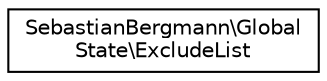 digraph "Graphical Class Hierarchy"
{
  edge [fontname="Helvetica",fontsize="10",labelfontname="Helvetica",labelfontsize="10"];
  node [fontname="Helvetica",fontsize="10",shape=record];
  rankdir="LR";
  Node0 [label="SebastianBergmann\\Global\lState\\ExcludeList",height=0.2,width=0.4,color="black", fillcolor="white", style="filled",URL="$classSebastianBergmann_1_1GlobalState_1_1ExcludeList.html"];
}
